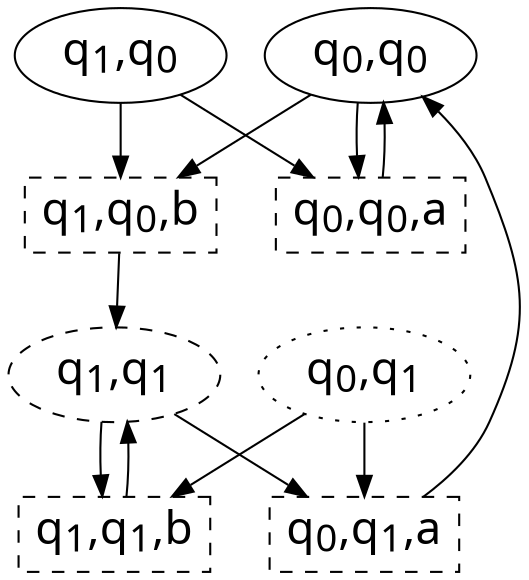digraph g {
	rankdir=TD;
	size="8,5"

	node [fontname="Arial:bold" fontsize=22];
	edge [fontname="Helvetica:bold" fontsize=18];

	node [color = black shape = ellipse style = solid];
		q0q0 [label=<q<SUB>0</SUB>,q<SUB>0</SUB>>];
		q1q0 [label=<q<SUB>1</SUB>,q<SUB>0</SUB>>];
	node [style = dotted]
		q0q1 [label=<q<SUB>0</SUB>,q<SUB>1</SUB>>];
	node [style = dashed]
		q1q1 [label=<q<SUB>1</SUB>,q<SUB>1</SUB>>];
	node [color = black shape = box  style = dashed];
		q0q0a [label=<q<SUB>0</SUB>,q<SUB>0</SUB>,a>];
		q0q1a [label=<q<SUB>0</SUB>,q<SUB>1</SUB>,a>];
		q1q0b [label=<q<SUB>1</SUB>,q<SUB>0</SUB>,b>];
		q1q1b [label=<q<SUB>1</SUB>,q<SUB>1</SUB>,b>];

	q1q0-> q0q0a;
	q1q0-> q1q0b;

	q0q1-> q1q1b;
	q0q1-> q0q1a;

	q0q0-> q0q0a;
	q0q0-> q1q0b;

	q1q1-> q1q1b;
	q1q1-> q0q1a;

	q0q0a-> q0q0;

	q1q0b-> q1q1;

	q1q1b-> q1q1;

	q0q1a-> q0q0;
}